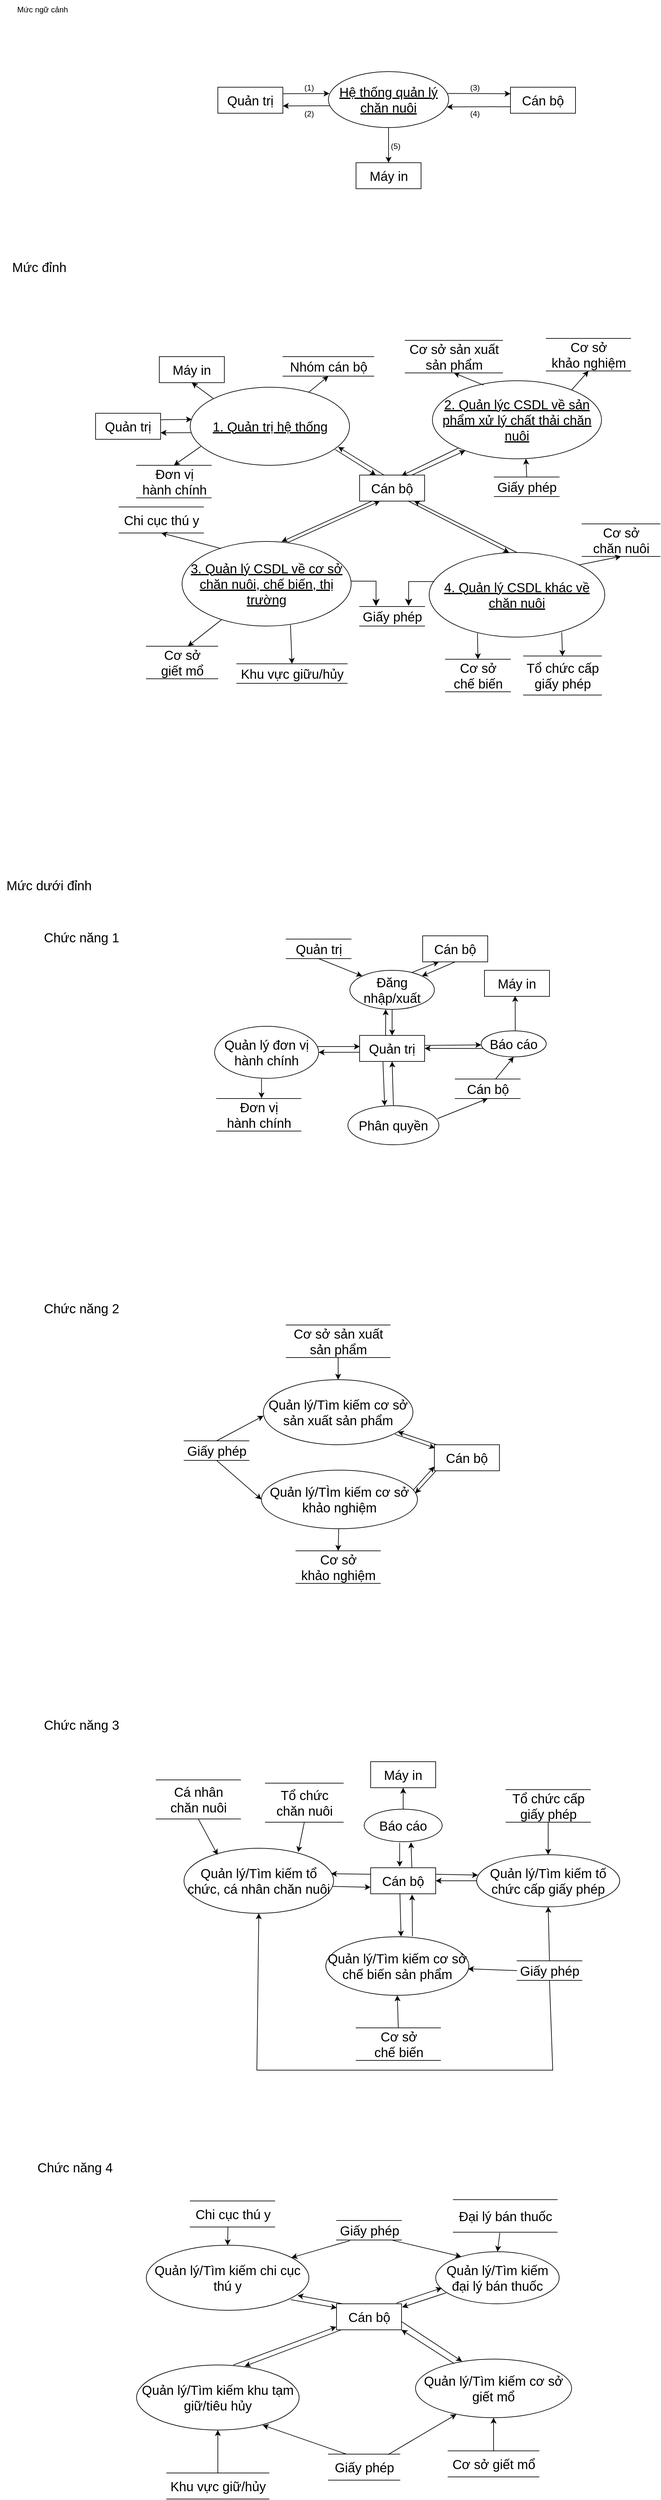 <mxfile version="21.0.4" type="github">
  <diagram name="Page-1" id="0gvU9ToeIHV35Qbm5U2q">
    <mxGraphModel dx="2123" dy="717" grid="0" gridSize="10" guides="1" tooltips="1" connect="1" arrows="1" fold="1" page="0" pageScale="1" pageWidth="850" pageHeight="1100" math="0" shadow="0">
      <root>
        <mxCell id="0" />
        <mxCell id="1" parent="0" />
        <mxCell id="LT6I_wnhI_jYB2gAYEy_-1" value="Mức ngữ cảnh" style="text;html=1;align=center;verticalAlign=middle;resizable=0;points=[];autosize=1;strokeColor=none;fillColor=none;" parent="1" vertex="1">
          <mxGeometry x="-170" y="70" width="100" height="30" as="geometry" />
        </mxCell>
        <mxCell id="LT6I_wnhI_jYB2gAYEy_-4" value="Máy in" style="whiteSpace=wrap;html=1;align=center;fontSize=20;" parent="1" vertex="1">
          <mxGeometry x="362.5" y="320" width="100" height="40" as="geometry" />
        </mxCell>
        <mxCell id="LT6I_wnhI_jYB2gAYEy_-5" value="Quản trị" style="whiteSpace=wrap;html=1;align=center;fontSize=20;" parent="1" vertex="1">
          <mxGeometry x="150" y="204" width="100" height="40" as="geometry" />
        </mxCell>
        <mxCell id="LT6I_wnhI_jYB2gAYEy_-6" value="Cán bộ" style="whiteSpace=wrap;html=1;align=center;fontSize=20;" parent="1" vertex="1">
          <mxGeometry x="600" y="204" width="100" height="40" as="geometry" />
        </mxCell>
        <mxCell id="LT6I_wnhI_jYB2gAYEy_-8" value="" style="endArrow=classic;html=1;rounded=0;fontSize=20;entryX=0.5;entryY=0;entryDx=0;entryDy=0;exitX=0.5;exitY=1;exitDx=0;exitDy=0;" parent="1" source="LT6I_wnhI_jYB2gAYEy_-24" target="LT6I_wnhI_jYB2gAYEy_-4" edge="1">
          <mxGeometry width="50" height="50" relative="1" as="geometry">
            <mxPoint x="430" y="270" as="sourcePoint" />
            <mxPoint x="320" y="260" as="targetPoint" />
          </mxGeometry>
        </mxCell>
        <mxCell id="LT6I_wnhI_jYB2gAYEy_-10" value="" style="endArrow=classic;html=1;rounded=0;fontSize=20;exitX=0;exitY=0.75;exitDx=0;exitDy=0;entryX=0.985;entryY=0.631;entryDx=0;entryDy=0;entryPerimeter=0;" parent="1" source="LT6I_wnhI_jYB2gAYEy_-6" target="LT6I_wnhI_jYB2gAYEy_-24" edge="1">
          <mxGeometry width="50" height="50" relative="1" as="geometry">
            <mxPoint x="420" y="340" as="sourcePoint" />
            <mxPoint x="520" y="230" as="targetPoint" />
          </mxGeometry>
        </mxCell>
        <mxCell id="LT6I_wnhI_jYB2gAYEy_-11" value="" style="endArrow=classic;html=1;rounded=0;fontSize=20;entryX=0;entryY=0.25;entryDx=0;entryDy=0;exitX=0.99;exitY=0.391;exitDx=0;exitDy=0;exitPerimeter=0;" parent="1" source="LT6I_wnhI_jYB2gAYEy_-24" target="LT6I_wnhI_jYB2gAYEy_-6" edge="1">
          <mxGeometry width="50" height="50" relative="1" as="geometry">
            <mxPoint x="505.0" y="212.5" as="sourcePoint" />
            <mxPoint x="550" y="220" as="targetPoint" />
          </mxGeometry>
        </mxCell>
        <mxCell id="LT6I_wnhI_jYB2gAYEy_-12" value="" style="endArrow=classic;html=1;rounded=0;fontSize=20;entryX=1;entryY=0.719;entryDx=0;entryDy=0;exitX=0.013;exitY=0.61;exitDx=0;exitDy=0;exitPerimeter=0;entryPerimeter=0;" parent="1" source="LT6I_wnhI_jYB2gAYEy_-24" target="LT6I_wnhI_jYB2gAYEy_-5" edge="1">
          <mxGeometry width="50" height="50" relative="1" as="geometry">
            <mxPoint x="345.0" y="235" as="sourcePoint" />
            <mxPoint x="258" y="230" as="targetPoint" />
            <Array as="points" />
          </mxGeometry>
        </mxCell>
        <mxCell id="LT6I_wnhI_jYB2gAYEy_-13" value="" style="endArrow=classic;html=1;rounded=0;fontSize=20;entryX=0.009;entryY=0.392;entryDx=0;entryDy=0;exitX=1;exitY=0.25;exitDx=0;exitDy=0;entryPerimeter=0;" parent="1" source="LT6I_wnhI_jYB2gAYEy_-5" target="LT6I_wnhI_jYB2gAYEy_-24" edge="1">
          <mxGeometry width="50" height="50" relative="1" as="geometry">
            <mxPoint x="260" y="215" as="sourcePoint" />
            <mxPoint x="345.0" y="212.5" as="targetPoint" />
          </mxGeometry>
        </mxCell>
        <mxCell id="LT6I_wnhI_jYB2gAYEy_-15" value="Mức đỉnh" style="text;html=1;align=center;verticalAlign=middle;resizable=0;points=[];autosize=1;strokeColor=none;fillColor=none;fontSize=20;" parent="1" vertex="1">
          <mxGeometry x="-180" y="460" width="110" height="40" as="geometry" />
        </mxCell>
        <mxCell id="LT6I_wnhI_jYB2gAYEy_-24" value="Hệ thống quản lý chăn nuôi" style="ellipse;whiteSpace=wrap;html=1;align=center;fontStyle=4;fontSize=20;" parent="1" vertex="1">
          <mxGeometry x="320" y="180" width="185" height="86" as="geometry" />
        </mxCell>
        <mxCell id="LT6I_wnhI_jYB2gAYEy_-26" value="4. Quản lý CSDL khác về chăn nuôi" style="ellipse;whiteSpace=wrap;html=1;align=center;fontStyle=4;fontSize=20;" parent="1" vertex="1">
          <mxGeometry x="475" y="919" width="270" height="130" as="geometry" />
        </mxCell>
        <mxCell id="LT6I_wnhI_jYB2gAYEy_-27" value="2. Quản lýc CSDL về sản phẩm xử lý chất thải chăn nuôi" style="ellipse;whiteSpace=wrap;html=1;align=center;fontStyle=4;fontSize=20;" parent="1" vertex="1">
          <mxGeometry x="480" y="655" width="260" height="120" as="geometry" />
        </mxCell>
        <mxCell id="LT6I_wnhI_jYB2gAYEy_-28" value="1. Quản trị hệ thống" style="ellipse;whiteSpace=wrap;html=1;align=center;fontStyle=4;fontSize=20;" parent="1" vertex="1">
          <mxGeometry x="107.5" y="665" width="245" height="120" as="geometry" />
        </mxCell>
        <mxCell id="LT6I_wnhI_jYB2gAYEy_-29" value="3. Quản lý CSDL về cơ sở chăn nuôi, chế biến, thị trường" style="ellipse;whiteSpace=wrap;html=1;align=center;fontStyle=4;fontSize=20;" parent="1" vertex="1">
          <mxGeometry x="95" y="902" width="260" height="130" as="geometry" />
        </mxCell>
        <mxCell id="LT6I_wnhI_jYB2gAYEy_-30" value="Quản trị" style="whiteSpace=wrap;html=1;align=center;fontSize=20;" parent="1" vertex="1">
          <mxGeometry x="-38" y="705" width="100" height="40" as="geometry" />
        </mxCell>
        <mxCell id="LT6I_wnhI_jYB2gAYEy_-40" value="Cán bộ" style="whiteSpace=wrap;html=1;align=center;fontSize=20;" parent="1" vertex="1">
          <mxGeometry x="368" y="800" width="100" height="40" as="geometry" />
        </mxCell>
        <mxCell id="LT6I_wnhI_jYB2gAYEy_-41" value="Máy in" style="whiteSpace=wrap;html=1;align=center;fontSize=20;" parent="1" vertex="1">
          <mxGeometry x="60" y="618" width="100" height="40" as="geometry" />
        </mxCell>
        <mxCell id="LT6I_wnhI_jYB2gAYEy_-42" value="Đơn vị&lt;br&gt;hành chính" style="html=1;dashed=0;whitespace=wrap;shape=partialRectangle;right=0;left=0;fontSize=20;" parent="1" vertex="1">
          <mxGeometry x="25" y="785" width="115" height="50" as="geometry" />
        </mxCell>
        <mxCell id="LT6I_wnhI_jYB2gAYEy_-43" value="Nhóm cán bộ" style="html=1;dashed=0;whitespace=wrap;shape=partialRectangle;right=0;left=0;fontSize=20;" parent="1" vertex="1">
          <mxGeometry x="250" y="618" width="140" height="30" as="geometry" />
        </mxCell>
        <mxCell id="LT6I_wnhI_jYB2gAYEy_-44" value="Cơ sở sản xuất &lt;br&gt;sản phẩm" style="html=1;dashed=0;whitespace=wrap;shape=partialRectangle;right=0;left=0;fontSize=20;" parent="1" vertex="1">
          <mxGeometry x="438" y="593" width="150" height="50" as="geometry" />
        </mxCell>
        <mxCell id="LT6I_wnhI_jYB2gAYEy_-45" value="Cơ sở&lt;br&gt;khảo nghiệm" style="html=1;dashed=0;whitespace=wrap;shape=partialRectangle;right=0;left=0;fontSize=20;" parent="1" vertex="1">
          <mxGeometry x="655" y="590" width="130" height="50" as="geometry" />
        </mxCell>
        <mxCell id="LT6I_wnhI_jYB2gAYEy_-46" value="Giấy phép" style="html=1;dashed=0;whitespace=wrap;shape=partialRectangle;right=0;left=0;fontSize=20;" parent="1" vertex="1">
          <mxGeometry x="368" y="1002" width="100" height="30" as="geometry" />
        </mxCell>
        <mxCell id="LT6I_wnhI_jYB2gAYEy_-47" value="Cơ sở&lt;br&gt;chế biến" style="html=1;dashed=0;whitespace=wrap;shape=partialRectangle;right=0;left=0;fontSize=20;" parent="1" vertex="1">
          <mxGeometry x="500" y="1083" width="100" height="50" as="geometry" />
        </mxCell>
        <mxCell id="LT6I_wnhI_jYB2gAYEy_-48" value="Tổ chức cấp&lt;br&gt;giấy phép" style="html=1;dashed=0;whitespace=wrap;shape=partialRectangle;right=0;left=0;fontSize=20;" parent="1" vertex="1">
          <mxGeometry x="620" y="1078" width="120" height="60" as="geometry" />
        </mxCell>
        <mxCell id="LT6I_wnhI_jYB2gAYEy_-49" value="Cơ sở &lt;br&gt;chăn nuôi" style="html=1;dashed=0;whitespace=wrap;shape=partialRectangle;right=0;left=0;fontSize=20;" parent="1" vertex="1">
          <mxGeometry x="710" y="875" width="120" height="50" as="geometry" />
        </mxCell>
        <mxCell id="LT6I_wnhI_jYB2gAYEy_-50" value="Cơ sở&lt;br&gt;giết mổ" style="html=1;dashed=0;whitespace=wrap;shape=partialRectangle;right=0;left=0;fontSize=20;" parent="1" vertex="1">
          <mxGeometry x="40" y="1063" width="110" height="50" as="geometry" />
        </mxCell>
        <mxCell id="LT6I_wnhI_jYB2gAYEy_-51" value="Chi cục thú y" style="html=1;dashed=0;whitespace=wrap;shape=partialRectangle;right=0;left=0;fontSize=20;" parent="1" vertex="1">
          <mxGeometry x="-2" y="849" width="130" height="40" as="geometry" />
        </mxCell>
        <mxCell id="LT6I_wnhI_jYB2gAYEy_-52" value="Khu vực giữu/hủy" style="html=1;dashed=0;whitespace=wrap;shape=partialRectangle;right=0;left=0;fontSize=20;" parent="1" vertex="1">
          <mxGeometry x="179" y="1090" width="170" height="30" as="geometry" />
        </mxCell>
        <mxCell id="LT6I_wnhI_jYB2gAYEy_-53" value="" style="endArrow=classic;html=1;rounded=0;fontSize=20;exitX=1;exitY=0.25;exitDx=0;exitDy=0;entryX=0.011;entryY=0.412;entryDx=0;entryDy=0;entryPerimeter=0;" parent="1" source="LT6I_wnhI_jYB2gAYEy_-30" target="LT6I_wnhI_jYB2gAYEy_-28" edge="1">
          <mxGeometry width="50" height="50" relative="1" as="geometry">
            <mxPoint x="260" y="770" as="sourcePoint" />
            <mxPoint x="310" y="720" as="targetPoint" />
          </mxGeometry>
        </mxCell>
        <mxCell id="LT6I_wnhI_jYB2gAYEy_-54" value="" style="endArrow=classic;html=1;rounded=0;fontSize=20;exitX=0.007;exitY=0.582;exitDx=0;exitDy=0;exitPerimeter=0;entryX=1;entryY=0.75;entryDx=0;entryDy=0;" parent="1" source="LT6I_wnhI_jYB2gAYEy_-28" target="LT6I_wnhI_jYB2gAYEy_-30" edge="1">
          <mxGeometry width="50" height="50" relative="1" as="geometry">
            <mxPoint x="260" y="770" as="sourcePoint" />
            <mxPoint x="310" y="720" as="targetPoint" />
          </mxGeometry>
        </mxCell>
        <mxCell id="LT6I_wnhI_jYB2gAYEy_-55" value="" style="endArrow=classic;html=1;rounded=0;fontSize=20;entryX=0.5;entryY=1;entryDx=0;entryDy=0;exitX=0;exitY=0;exitDx=0;exitDy=0;" parent="1" source="LT6I_wnhI_jYB2gAYEy_-28" target="LT6I_wnhI_jYB2gAYEy_-41" edge="1">
          <mxGeometry width="50" height="50" relative="1" as="geometry">
            <mxPoint x="260" y="770" as="sourcePoint" />
            <mxPoint x="310" y="720" as="targetPoint" />
          </mxGeometry>
        </mxCell>
        <mxCell id="LT6I_wnhI_jYB2gAYEy_-56" value="" style="endArrow=classic;html=1;rounded=0;fontSize=20;exitX=0.744;exitY=0.065;exitDx=0;exitDy=0;exitPerimeter=0;entryX=0.5;entryY=1;entryDx=0;entryDy=0;" parent="1" source="LT6I_wnhI_jYB2gAYEy_-28" target="LT6I_wnhI_jYB2gAYEy_-43" edge="1">
          <mxGeometry width="50" height="50" relative="1" as="geometry">
            <mxPoint x="266.125" y="672.08" as="sourcePoint" />
            <mxPoint x="291" y="630" as="targetPoint" />
          </mxGeometry>
        </mxCell>
        <mxCell id="LT6I_wnhI_jYB2gAYEy_-58" value="" style="endArrow=classic;html=1;rounded=0;fontSize=20;exitX=0.067;exitY=0.758;exitDx=0;exitDy=0;exitPerimeter=0;entryX=0.5;entryY=0;entryDx=0;entryDy=0;" parent="1" source="LT6I_wnhI_jYB2gAYEy_-28" target="LT6I_wnhI_jYB2gAYEy_-42" edge="1">
          <mxGeometry width="50" height="50" relative="1" as="geometry">
            <mxPoint x="260" y="770" as="sourcePoint" />
            <mxPoint x="310" y="720" as="targetPoint" />
          </mxGeometry>
        </mxCell>
        <mxCell id="LT6I_wnhI_jYB2gAYEy_-59" value="" style="endArrow=classic;html=1;rounded=0;fontSize=20;entryX=0.25;entryY=0;entryDx=0;entryDy=0;exitX=0.91;exitY=0.798;exitDx=0;exitDy=0;exitPerimeter=0;" parent="1" source="LT6I_wnhI_jYB2gAYEy_-28" target="LT6I_wnhI_jYB2gAYEy_-40" edge="1">
          <mxGeometry width="50" height="50" relative="1" as="geometry">
            <mxPoint x="260" y="800" as="sourcePoint" />
            <mxPoint x="310" y="740" as="targetPoint" />
          </mxGeometry>
        </mxCell>
        <mxCell id="LT6I_wnhI_jYB2gAYEy_-60" value="" style="endArrow=classic;html=1;rounded=0;fontSize=20;entryX=0.929;entryY=0.765;entryDx=0;entryDy=0;entryPerimeter=0;exitX=0.375;exitY=0;exitDx=0;exitDy=0;exitPerimeter=0;" parent="1" target="LT6I_wnhI_jYB2gAYEy_-28" edge="1" source="LT6I_wnhI_jYB2gAYEy_-40">
          <mxGeometry width="50" height="50" relative="1" as="geometry">
            <mxPoint x="400" y="801" as="sourcePoint" />
            <mxPoint x="341.53" y="764.6" as="targetPoint" />
          </mxGeometry>
        </mxCell>
        <mxCell id="LT6I_wnhI_jYB2gAYEy_-61" value="" style="endArrow=classic;html=1;rounded=0;fontSize=20;entryX=0.589;entryY=0.002;entryDx=0;entryDy=0;entryPerimeter=0;exitX=0.186;exitY=1.003;exitDx=0;exitDy=0;exitPerimeter=0;" parent="1" source="LT6I_wnhI_jYB2gAYEy_-40" target="LT6I_wnhI_jYB2gAYEy_-29" edge="1">
          <mxGeometry width="50" height="50" relative="1" as="geometry">
            <mxPoint x="386.3" y="840.8" as="sourcePoint" />
            <mxPoint x="241.16" y="985" as="targetPoint" />
          </mxGeometry>
        </mxCell>
        <mxCell id="LT6I_wnhI_jYB2gAYEy_-62" value="" style="endArrow=classic;html=1;rounded=0;fontSize=20;entryX=0.646;entryY=0.022;entryDx=0;entryDy=0;entryPerimeter=0;" parent="1" source="LT6I_wnhI_jYB2gAYEy_-27" target="LT6I_wnhI_jYB2gAYEy_-40" edge="1">
          <mxGeometry width="50" height="50" relative="1" as="geometry">
            <mxPoint x="260" y="800" as="sourcePoint" />
            <mxPoint x="427" y="804" as="targetPoint" />
          </mxGeometry>
        </mxCell>
        <mxCell id="LT6I_wnhI_jYB2gAYEy_-63" value="" style="endArrow=classic;html=1;rounded=0;fontSize=20;entryX=0.194;entryY=0.895;entryDx=0;entryDy=0;entryPerimeter=0;exitX=0.805;exitY=0;exitDx=0;exitDy=0;exitPerimeter=0;" parent="1" source="LT6I_wnhI_jYB2gAYEy_-40" target="LT6I_wnhI_jYB2gAYEy_-27" edge="1">
          <mxGeometry width="50" height="50" relative="1" as="geometry">
            <mxPoint x="260" y="800" as="sourcePoint" />
            <mxPoint x="310" y="750" as="targetPoint" />
          </mxGeometry>
        </mxCell>
        <mxCell id="LT6I_wnhI_jYB2gAYEy_-64" value="" style="endArrow=classic;html=1;rounded=0;fontSize=20;exitX=0.626;exitY=0.012;exitDx=0;exitDy=0;exitPerimeter=0;entryX=0.311;entryY=1.002;entryDx=0;entryDy=0;entryPerimeter=0;" parent="1" source="LT6I_wnhI_jYB2gAYEy_-29" target="LT6I_wnhI_jYB2gAYEy_-40" edge="1">
          <mxGeometry width="50" height="50" relative="1" as="geometry">
            <mxPoint x="260" y="830" as="sourcePoint" />
            <mxPoint x="340" y="890" as="targetPoint" />
          </mxGeometry>
        </mxCell>
        <mxCell id="LT6I_wnhI_jYB2gAYEy_-65" value="" style="endArrow=classic;html=1;rounded=0;fontSize=20;entryX=0.839;entryY=0.997;entryDx=0;entryDy=0;exitX=0.5;exitY=0;exitDx=0;exitDy=0;entryPerimeter=0;" parent="1" source="LT6I_wnhI_jYB2gAYEy_-26" target="LT6I_wnhI_jYB2gAYEy_-40" edge="1">
          <mxGeometry width="50" height="50" relative="1" as="geometry">
            <mxPoint x="610" y="980" as="sourcePoint" />
            <mxPoint x="310" y="840" as="targetPoint" />
          </mxGeometry>
        </mxCell>
        <mxCell id="LT6I_wnhI_jYB2gAYEy_-66" value="" style="endArrow=classic;html=1;rounded=0;fontSize=20;entryX=0.455;entryY=0;entryDx=0;entryDy=0;entryPerimeter=0;exitX=0.75;exitY=1;exitDx=0;exitDy=0;" parent="1" source="LT6I_wnhI_jYB2gAYEy_-40" target="LT6I_wnhI_jYB2gAYEy_-26" edge="1">
          <mxGeometry width="50" height="50" relative="1" as="geometry">
            <mxPoint x="260" y="890" as="sourcePoint" />
            <mxPoint x="310" y="840" as="targetPoint" />
          </mxGeometry>
        </mxCell>
        <mxCell id="LT6I_wnhI_jYB2gAYEy_-67" value="" style="endArrow=classic;html=1;rounded=0;fontSize=20;entryX=0.5;entryY=1;entryDx=0;entryDy=0;exitX=0.303;exitY=0.057;exitDx=0;exitDy=0;exitPerimeter=0;" parent="1" source="LT6I_wnhI_jYB2gAYEy_-27" target="LT6I_wnhI_jYB2gAYEy_-44" edge="1">
          <mxGeometry width="50" height="50" relative="1" as="geometry">
            <mxPoint x="260" y="790" as="sourcePoint" />
            <mxPoint x="310" y="740" as="targetPoint" />
          </mxGeometry>
        </mxCell>
        <mxCell id="LT6I_wnhI_jYB2gAYEy_-68" value="" style="endArrow=classic;html=1;rounded=0;fontSize=20;entryX=0.5;entryY=1;entryDx=0;entryDy=0;exitX=0.822;exitY=0.122;exitDx=0;exitDy=0;exitPerimeter=0;" parent="1" source="LT6I_wnhI_jYB2gAYEy_-27" target="LT6I_wnhI_jYB2gAYEy_-45" edge="1">
          <mxGeometry width="50" height="50" relative="1" as="geometry">
            <mxPoint x="260" y="790" as="sourcePoint" />
            <mxPoint x="710" y="630" as="targetPoint" />
          </mxGeometry>
        </mxCell>
        <mxCell id="LT6I_wnhI_jYB2gAYEy_-69" value="" style="endArrow=classic;html=1;rounded=0;fontSize=20;exitX=0.231;exitY=0.084;exitDx=0;exitDy=0;exitPerimeter=0;entryX=0.5;entryY=1;entryDx=0;entryDy=0;" parent="1" source="LT6I_wnhI_jYB2gAYEy_-29" target="LT6I_wnhI_jYB2gAYEy_-51" edge="1">
          <mxGeometry width="50" height="50" relative="1" as="geometry">
            <mxPoint x="220" y="1000" as="sourcePoint" />
            <mxPoint x="270" y="950" as="targetPoint" />
          </mxGeometry>
        </mxCell>
        <mxCell id="LT6I_wnhI_jYB2gAYEy_-70" value="" style="endArrow=classic;html=1;rounded=0;fontSize=20;entryX=0.5;entryY=0;entryDx=0;entryDy=0;exitX=0.641;exitY=0.986;exitDx=0;exitDy=0;exitPerimeter=0;" parent="1" source="LT6I_wnhI_jYB2gAYEy_-29" target="LT6I_wnhI_jYB2gAYEy_-52" edge="1">
          <mxGeometry width="50" height="50" relative="1" as="geometry">
            <mxPoint x="281" y="1036" as="sourcePoint" />
            <mxPoint x="270" y="1020" as="targetPoint" />
          </mxGeometry>
        </mxCell>
        <mxCell id="LT6I_wnhI_jYB2gAYEy_-71" value="" style="endArrow=classic;html=1;rounded=0;fontSize=20;entryX=0.582;entryY=0;entryDx=0;entryDy=0;entryPerimeter=0;" parent="1" source="LT6I_wnhI_jYB2gAYEy_-29" target="LT6I_wnhI_jYB2gAYEy_-50" edge="1">
          <mxGeometry width="50" height="50" relative="1" as="geometry">
            <mxPoint x="220" y="1070" as="sourcePoint" />
            <mxPoint x="104" y="1062" as="targetPoint" />
          </mxGeometry>
        </mxCell>
        <mxCell id="LT6I_wnhI_jYB2gAYEy_-72" value="" style="endArrow=classic;html=1;rounded=0;fontSize=20;exitX=0.755;exitY=0.941;exitDx=0;exitDy=0;exitPerimeter=0;entryX=0.5;entryY=0;entryDx=0;entryDy=0;" parent="1" source="LT6I_wnhI_jYB2gAYEy_-26" target="LT6I_wnhI_jYB2gAYEy_-48" edge="1">
          <mxGeometry width="50" height="50" relative="1" as="geometry">
            <mxPoint x="660" y="1120" as="sourcePoint" />
            <mxPoint x="500" y="1020" as="targetPoint" />
          </mxGeometry>
        </mxCell>
        <mxCell id="LT6I_wnhI_jYB2gAYEy_-73" value="" style="endArrow=classic;html=1;rounded=0;fontSize=20;exitX=0.275;exitY=0.953;exitDx=0;exitDy=0;exitPerimeter=0;entryX=0.5;entryY=0;entryDx=0;entryDy=0;" parent="1" source="LT6I_wnhI_jYB2gAYEy_-26" target="LT6I_wnhI_jYB2gAYEy_-47" edge="1">
          <mxGeometry width="50" height="50" relative="1" as="geometry">
            <mxPoint x="450" y="1070" as="sourcePoint" />
            <mxPoint x="500" y="1020" as="targetPoint" />
          </mxGeometry>
        </mxCell>
        <mxCell id="LT6I_wnhI_jYB2gAYEy_-74" value="" style="endArrow=classic;html=1;rounded=0;fontSize=20;entryX=0.5;entryY=1;entryDx=0;entryDy=0;exitX=1;exitY=0;exitDx=0;exitDy=0;" parent="1" source="LT6I_wnhI_jYB2gAYEy_-26" target="LT6I_wnhI_jYB2gAYEy_-49" edge="1">
          <mxGeometry width="50" height="50" relative="1" as="geometry">
            <mxPoint x="450" y="1070" as="sourcePoint" />
            <mxPoint x="500" y="1020" as="targetPoint" />
          </mxGeometry>
        </mxCell>
        <mxCell id="LT6I_wnhI_jYB2gAYEy_-76" value="" style="edgeStyle=segmentEdgeStyle;endArrow=classic;html=1;curved=0;rounded=0;endSize=8;startSize=8;fontSize=20;exitX=1;exitY=0.469;exitDx=0;exitDy=0;entryX=0.253;entryY=-0.028;entryDx=0;entryDy=0;entryPerimeter=0;exitPerimeter=0;" parent="1" source="LT6I_wnhI_jYB2gAYEy_-29" target="LT6I_wnhI_jYB2gAYEy_-46" edge="1">
          <mxGeometry width="50" height="50" relative="1" as="geometry">
            <mxPoint x="320" y="960" as="sourcePoint" />
            <mxPoint x="393" y="996" as="targetPoint" />
          </mxGeometry>
        </mxCell>
        <mxCell id="LT6I_wnhI_jYB2gAYEy_-77" value="" style="edgeStyle=segmentEdgeStyle;endArrow=classic;html=1;curved=0;rounded=0;endSize=8;startSize=8;fontSize=20;entryX=0.754;entryY=-0.037;entryDx=0;entryDy=0;entryPerimeter=0;exitX=0.029;exitY=0.343;exitDx=0;exitDy=0;exitPerimeter=0;" parent="1" source="LT6I_wnhI_jYB2gAYEy_-26" target="LT6I_wnhI_jYB2gAYEy_-46" edge="1">
          <mxGeometry width="50" height="50" relative="1" as="geometry">
            <mxPoint x="320" y="960" as="sourcePoint" />
            <mxPoint x="443" y="998" as="targetPoint" />
          </mxGeometry>
        </mxCell>
        <mxCell id="LT6I_wnhI_jYB2gAYEy_-78" value="Mức dưới đỉnh" style="text;html=1;align=center;verticalAlign=middle;resizable=0;points=[];autosize=1;strokeColor=none;fillColor=none;fontSize=20;" parent="1" vertex="1">
          <mxGeometry x="-185" y="1410" width="150" height="40" as="geometry" />
        </mxCell>
        <mxCell id="LT6I_wnhI_jYB2gAYEy_-79" value="Quản trị" style="whiteSpace=wrap;html=1;align=center;fontSize=20;" parent="1" vertex="1">
          <mxGeometry x="368" y="1661" width="100" height="40" as="geometry" />
        </mxCell>
        <mxCell id="LT6I_wnhI_jYB2gAYEy_-80" value="Cán bộ" style="whiteSpace=wrap;html=1;align=center;fontSize=20;" parent="1" vertex="1">
          <mxGeometry x="465" y="1508" width="100" height="40" as="geometry" />
        </mxCell>
        <mxCell id="LT6I_wnhI_jYB2gAYEy_-82" value="Máy in" style="whiteSpace=wrap;html=1;align=center;fontSize=20;" parent="1" vertex="1">
          <mxGeometry x="560" y="1561" width="100" height="40" as="geometry" />
        </mxCell>
        <mxCell id="LT6I_wnhI_jYB2gAYEy_-83" value="Đăng nhập/xuất" style="ellipse;whiteSpace=wrap;html=1;align=center;fontSize=20;" parent="1" vertex="1">
          <mxGeometry x="353" y="1561" width="130" height="60" as="geometry" />
        </mxCell>
        <mxCell id="LT6I_wnhI_jYB2gAYEy_-84" value="Quản trị" style="html=1;dashed=0;whitespace=wrap;shape=partialRectangle;right=0;left=0;fontSize=20;" parent="1" vertex="1">
          <mxGeometry x="255" y="1513" width="100" height="30" as="geometry" />
        </mxCell>
        <mxCell id="LT6I_wnhI_jYB2gAYEy_-85" value="Cán bộ" style="html=1;dashed=0;whitespace=wrap;shape=partialRectangle;right=0;left=0;fontSize=20;" parent="1" vertex="1">
          <mxGeometry x="515" y="1728" width="100" height="30" as="geometry" />
        </mxCell>
        <mxCell id="LT6I_wnhI_jYB2gAYEy_-87" value="Quản lý đơn vị hành chính" style="ellipse;whiteSpace=wrap;html=1;align=center;fontSize=20;" parent="1" vertex="1">
          <mxGeometry x="145" y="1647" width="160" height="80" as="geometry" />
        </mxCell>
        <mxCell id="LT6I_wnhI_jYB2gAYEy_-88" value="Đơn vị&lt;br&gt;hành chính" style="html=1;dashed=0;whitespace=wrap;shape=partialRectangle;right=0;left=0;fontSize=20;" parent="1" vertex="1">
          <mxGeometry x="148" y="1758" width="130" height="50" as="geometry" />
        </mxCell>
        <mxCell id="LT6I_wnhI_jYB2gAYEy_-89" value="Phân quyền" style="ellipse;whiteSpace=wrap;html=1;align=center;fontSize=20;" parent="1" vertex="1">
          <mxGeometry x="350" y="1769" width="140" height="60" as="geometry" />
        </mxCell>
        <mxCell id="LT6I_wnhI_jYB2gAYEy_-90" value="Báo cáo" style="ellipse;whiteSpace=wrap;html=1;align=center;fontSize=20;" parent="1" vertex="1">
          <mxGeometry x="555" y="1654" width="100" height="40" as="geometry" />
        </mxCell>
        <mxCell id="LT6I_wnhI_jYB2gAYEy_-92" value="" style="endArrow=classic;html=1;rounded=0;fontSize=20;exitX=0.4;exitY=0;exitDx=0;exitDy=0;exitPerimeter=0;entryX=0.424;entryY=0.998;entryDx=0;entryDy=0;entryPerimeter=0;" parent="1" source="LT6I_wnhI_jYB2gAYEy_-79" target="LT6I_wnhI_jYB2gAYEy_-83" edge="1">
          <mxGeometry width="50" height="50" relative="1" as="geometry">
            <mxPoint x="490" y="1730" as="sourcePoint" />
            <mxPoint x="540" y="1680" as="targetPoint" />
            <Array as="points" />
          </mxGeometry>
        </mxCell>
        <mxCell id="LT6I_wnhI_jYB2gAYEy_-93" value="" style="endArrow=classic;html=1;rounded=0;fontSize=20;exitX=0.5;exitY=1;exitDx=0;exitDy=0;entryX=0.5;entryY=0;entryDx=0;entryDy=0;" parent="1" source="LT6I_wnhI_jYB2gAYEy_-83" target="LT6I_wnhI_jYB2gAYEy_-79" edge="1">
          <mxGeometry width="50" height="50" relative="1" as="geometry">
            <mxPoint x="420" y="1680" as="sourcePoint" />
            <mxPoint x="470" y="1630" as="targetPoint" />
          </mxGeometry>
        </mxCell>
        <mxCell id="LT6I_wnhI_jYB2gAYEy_-94" value="" style="endArrow=classic;html=1;rounded=0;fontSize=20;exitX=1.006;exitY=0.384;exitDx=0;exitDy=0;exitPerimeter=0;entryX=0.001;entryY=0.54;entryDx=0;entryDy=0;entryPerimeter=0;" parent="1" source="LT6I_wnhI_jYB2gAYEy_-79" target="LT6I_wnhI_jYB2gAYEy_-90" edge="1">
          <mxGeometry width="50" height="50" relative="1" as="geometry">
            <mxPoint x="420" y="1620" as="sourcePoint" />
            <mxPoint x="555" y="1675" as="targetPoint" />
          </mxGeometry>
        </mxCell>
        <mxCell id="LT6I_wnhI_jYB2gAYEy_-95" value="" style="endArrow=classic;html=1;rounded=0;fontSize=20;exitX=0.5;exitY=1;exitDx=0;exitDy=0;entryX=0;entryY=0;entryDx=0;entryDy=0;" parent="1" source="LT6I_wnhI_jYB2gAYEy_-84" target="LT6I_wnhI_jYB2gAYEy_-83" edge="1">
          <mxGeometry width="50" height="50" relative="1" as="geometry">
            <mxPoint x="420" y="1620" as="sourcePoint" />
            <mxPoint x="470" y="1570" as="targetPoint" />
          </mxGeometry>
        </mxCell>
        <mxCell id="LT6I_wnhI_jYB2gAYEy_-96" value="" style="endArrow=classic;html=1;rounded=0;fontSize=20;exitX=0.034;exitY=0.678;exitDx=0;exitDy=0;exitPerimeter=0;entryX=1;entryY=0.5;entryDx=0;entryDy=0;" parent="1" source="LT6I_wnhI_jYB2gAYEy_-90" target="LT6I_wnhI_jYB2gAYEy_-79" edge="1">
          <mxGeometry width="50" height="50" relative="1" as="geometry">
            <mxPoint x="420" y="1620" as="sourcePoint" />
            <mxPoint x="469" y="1684" as="targetPoint" />
          </mxGeometry>
        </mxCell>
        <mxCell id="LT6I_wnhI_jYB2gAYEy_-97" value="" style="endArrow=classic;html=1;rounded=0;fontSize=20;entryX=0.472;entryY=0.983;entryDx=0;entryDy=0;entryPerimeter=0;exitX=0.524;exitY=-0.014;exitDx=0;exitDy=0;exitPerimeter=0;" parent="1" source="LT6I_wnhI_jYB2gAYEy_-90" target="LT6I_wnhI_jYB2gAYEy_-82" edge="1">
          <mxGeometry width="50" height="50" relative="1" as="geometry">
            <mxPoint x="611" y="1647" as="sourcePoint" />
            <mxPoint x="607" y="1602" as="targetPoint" />
          </mxGeometry>
        </mxCell>
        <mxCell id="LT6I_wnhI_jYB2gAYEy_-98" value="" style="endArrow=classic;html=1;rounded=0;fontSize=20;exitX=-0.001;exitY=0.648;exitDx=0;exitDy=0;entryX=1;entryY=0.5;entryDx=0;entryDy=0;exitPerimeter=0;" parent="1" source="LT6I_wnhI_jYB2gAYEy_-79" target="LT6I_wnhI_jYB2gAYEy_-87" edge="1">
          <mxGeometry width="50" height="50" relative="1" as="geometry">
            <mxPoint x="420" y="1730" as="sourcePoint" />
            <mxPoint x="470" y="1680" as="targetPoint" />
          </mxGeometry>
        </mxCell>
        <mxCell id="LT6I_wnhI_jYB2gAYEy_-99" value="" style="endArrow=classic;html=1;rounded=0;fontSize=20;entryX=0.004;entryY=0.428;entryDx=0;entryDy=0;entryPerimeter=0;exitX=0.99;exitY=0.389;exitDx=0;exitDy=0;exitPerimeter=0;" parent="1" source="LT6I_wnhI_jYB2gAYEy_-87" target="LT6I_wnhI_jYB2gAYEy_-79" edge="1">
          <mxGeometry width="50" height="50" relative="1" as="geometry">
            <mxPoint x="270" y="1750" as="sourcePoint" />
            <mxPoint x="320" y="1700" as="targetPoint" />
          </mxGeometry>
        </mxCell>
        <mxCell id="LT6I_wnhI_jYB2gAYEy_-100" value="" style="endArrow=classic;html=1;rounded=0;fontSize=20;exitX=0.451;exitY=1.009;exitDx=0;exitDy=0;entryX=0.532;entryY=-0.008;entryDx=0;entryDy=0;entryPerimeter=0;exitPerimeter=0;" parent="1" source="LT6I_wnhI_jYB2gAYEy_-87" target="LT6I_wnhI_jYB2gAYEy_-88" edge="1">
          <mxGeometry width="50" height="50" relative="1" as="geometry">
            <mxPoint x="420" y="1730" as="sourcePoint" />
            <mxPoint x="470" y="1680" as="targetPoint" />
          </mxGeometry>
        </mxCell>
        <mxCell id="LT6I_wnhI_jYB2gAYEy_-101" value="" style="endArrow=classic;html=1;rounded=0;fontSize=20;entryX=1;entryY=0;entryDx=0;entryDy=0;exitX=0.5;exitY=1;exitDx=0;exitDy=0;" parent="1" source="LT6I_wnhI_jYB2gAYEy_-80" target="LT6I_wnhI_jYB2gAYEy_-83" edge="1">
          <mxGeometry width="50" height="50" relative="1" as="geometry">
            <mxPoint x="390" y="1720" as="sourcePoint" />
            <mxPoint x="440" y="1670" as="targetPoint" />
          </mxGeometry>
        </mxCell>
        <mxCell id="LT6I_wnhI_jYB2gAYEy_-102" value="" style="endArrow=classic;html=1;rounded=0;fontSize=20;entryX=0.25;entryY=1;entryDx=0;entryDy=0;exitX=0.735;exitY=0.054;exitDx=0;exitDy=0;exitPerimeter=0;" parent="1" source="LT6I_wnhI_jYB2gAYEy_-83" target="LT6I_wnhI_jYB2gAYEy_-80" edge="1">
          <mxGeometry width="50" height="50" relative="1" as="geometry">
            <mxPoint x="390" y="1720" as="sourcePoint" />
            <mxPoint x="440" y="1670" as="targetPoint" />
          </mxGeometry>
        </mxCell>
        <mxCell id="LT6I_wnhI_jYB2gAYEy_-103" value="" style="endArrow=classic;html=1;rounded=0;fontSize=20;exitX=0.623;exitY=-0.007;exitDx=0;exitDy=0;exitPerimeter=0;" parent="1" source="LT6I_wnhI_jYB2gAYEy_-85" edge="1">
          <mxGeometry width="50" height="50" relative="1" as="geometry">
            <mxPoint x="390" y="1800" as="sourcePoint" />
            <mxPoint x="605" y="1694" as="targetPoint" />
          </mxGeometry>
        </mxCell>
        <mxCell id="LT6I_wnhI_jYB2gAYEy_-104" value="" style="endArrow=classic;html=1;rounded=0;fontSize=20;entryX=0.5;entryY=1;entryDx=0;entryDy=0;exitX=0.984;exitY=0.331;exitDx=0;exitDy=0;exitPerimeter=0;" parent="1" source="LT6I_wnhI_jYB2gAYEy_-89" target="LT6I_wnhI_jYB2gAYEy_-85" edge="1">
          <mxGeometry width="50" height="50" relative="1" as="geometry">
            <mxPoint x="390" y="1800" as="sourcePoint" />
            <mxPoint x="440" y="1750" as="targetPoint" />
          </mxGeometry>
        </mxCell>
        <mxCell id="LT6I_wnhI_jYB2gAYEy_-105" value="" style="endArrow=classic;html=1;rounded=0;fontSize=20;exitX=0.5;exitY=0;exitDx=0;exitDy=0;entryX=0.5;entryY=1;entryDx=0;entryDy=0;" parent="1" source="LT6I_wnhI_jYB2gAYEy_-89" target="LT6I_wnhI_jYB2gAYEy_-79" edge="1">
          <mxGeometry width="50" height="50" relative="1" as="geometry">
            <mxPoint x="390" y="1800" as="sourcePoint" />
            <mxPoint x="440" y="1750" as="targetPoint" />
          </mxGeometry>
        </mxCell>
        <mxCell id="LT6I_wnhI_jYB2gAYEy_-106" value="" style="endArrow=classic;html=1;rounded=0;fontSize=20;entryX=0.404;entryY=0.002;entryDx=0;entryDy=0;entryPerimeter=0;exitX=0.359;exitY=1.017;exitDx=0;exitDy=0;exitPerimeter=0;" parent="1" source="LT6I_wnhI_jYB2gAYEy_-79" target="LT6I_wnhI_jYB2gAYEy_-89" edge="1">
          <mxGeometry width="50" height="50" relative="1" as="geometry">
            <mxPoint x="412" y="1740" as="sourcePoint" />
            <mxPoint x="440" y="1750" as="targetPoint" />
          </mxGeometry>
        </mxCell>
        <mxCell id="LT6I_wnhI_jYB2gAYEy_-107" value="Chức năng 1" style="text;html=1;align=center;verticalAlign=middle;resizable=0;points=[];autosize=1;strokeColor=none;fillColor=none;fontSize=20;" parent="1" vertex="1">
          <mxGeometry x="-130" y="1490" width="140" height="40" as="geometry" />
        </mxCell>
        <mxCell id="LT6I_wnhI_jYB2gAYEy_-108" value="Chức năng 2" style="text;html=1;align=center;verticalAlign=middle;resizable=0;points=[];autosize=1;strokeColor=none;fillColor=none;fontSize=20;" parent="1" vertex="1">
          <mxGeometry x="-130" y="2060" width="140" height="40" as="geometry" />
        </mxCell>
        <mxCell id="LT6I_wnhI_jYB2gAYEy_-109" value="Quản lý/Tìm kiếm cơ sở sản xuất sản phẩm" style="ellipse;whiteSpace=wrap;html=1;align=center;fontSize=20;" parent="1" vertex="1">
          <mxGeometry x="220" y="2190" width="230" height="100" as="geometry" />
        </mxCell>
        <mxCell id="LT6I_wnhI_jYB2gAYEy_-110" value="Quản lý/TÌm kiếm cơ sở khảo nghiệm" style="ellipse;whiteSpace=wrap;html=1;align=center;fontSize=20;" parent="1" vertex="1">
          <mxGeometry x="217" y="2329" width="240" height="90" as="geometry" />
        </mxCell>
        <mxCell id="LT6I_wnhI_jYB2gAYEy_-111" value="Cán bộ" style="whiteSpace=wrap;html=1;align=center;fontSize=20;" parent="1" vertex="1">
          <mxGeometry x="483" y="2290" width="100" height="40" as="geometry" />
        </mxCell>
        <mxCell id="LT6I_wnhI_jYB2gAYEy_-112" value="Cơ sở &lt;br&gt;khảo nghiệm" style="html=1;dashed=0;whitespace=wrap;shape=partialRectangle;right=0;left=0;fontSize=20;" parent="1" vertex="1">
          <mxGeometry x="270" y="2453" width="130" height="50" as="geometry" />
        </mxCell>
        <mxCell id="LT6I_wnhI_jYB2gAYEy_-113" value="Cơ sở sản xuất&lt;br&gt;sản phẩm" style="html=1;dashed=0;whitespace=wrap;shape=partialRectangle;right=0;left=0;fontSize=20;" parent="1" vertex="1">
          <mxGeometry x="255" y="2106" width="160" height="50" as="geometry" />
        </mxCell>
        <mxCell id="LT6I_wnhI_jYB2gAYEy_-114" value="Giấy phép" style="html=1;dashed=0;whitespace=wrap;shape=partialRectangle;right=0;left=0;fontSize=20;" parent="1" vertex="1">
          <mxGeometry x="98" y="2284" width="100" height="30" as="geometry" />
        </mxCell>
        <mxCell id="LT6I_wnhI_jYB2gAYEy_-115" value="" style="endArrow=classic;html=1;rounded=0;fontSize=20;exitX=0.028;exitY=0.993;exitDx=0;exitDy=0;entryX=0.986;entryY=0.397;entryDx=0;entryDy=0;exitPerimeter=0;entryPerimeter=0;" parent="1" source="LT6I_wnhI_jYB2gAYEy_-111" target="LT6I_wnhI_jYB2gAYEy_-110" edge="1">
          <mxGeometry width="50" height="50" relative="1" as="geometry">
            <mxPoint x="370" y="2320" as="sourcePoint" />
            <mxPoint x="420" y="2270" as="targetPoint" />
          </mxGeometry>
        </mxCell>
        <mxCell id="LT6I_wnhI_jYB2gAYEy_-116" value="" style="endArrow=classic;html=1;rounded=0;fontSize=20;exitX=0.032;exitY=-0.002;exitDx=0;exitDy=0;exitPerimeter=0;" parent="1" source="LT6I_wnhI_jYB2gAYEy_-111" target="LT6I_wnhI_jYB2gAYEy_-109" edge="1">
          <mxGeometry width="50" height="50" relative="1" as="geometry">
            <mxPoint x="490" y="2289" as="sourcePoint" />
            <mxPoint x="420" y="2270" as="targetPoint" />
          </mxGeometry>
        </mxCell>
        <mxCell id="LT6I_wnhI_jYB2gAYEy_-117" value="" style="endArrow=classic;html=1;rounded=0;fontSize=20;exitX=0.5;exitY=0;exitDx=0;exitDy=0;entryX=0.001;entryY=0.556;entryDx=0;entryDy=0;entryPerimeter=0;" parent="1" source="LT6I_wnhI_jYB2gAYEy_-114" target="LT6I_wnhI_jYB2gAYEy_-109" edge="1">
          <mxGeometry width="50" height="50" relative="1" as="geometry">
            <mxPoint x="370" y="2320" as="sourcePoint" />
            <mxPoint x="420" y="2270" as="targetPoint" />
          </mxGeometry>
        </mxCell>
        <mxCell id="LT6I_wnhI_jYB2gAYEy_-118" value="" style="endArrow=classic;html=1;rounded=0;fontSize=20;entryX=-0.001;entryY=0.839;entryDx=0;entryDy=0;exitX=0.974;exitY=0.336;exitDx=0;exitDy=0;exitPerimeter=0;entryPerimeter=0;" parent="1" source="LT6I_wnhI_jYB2gAYEy_-110" target="LT6I_wnhI_jYB2gAYEy_-111" edge="1">
          <mxGeometry width="50" height="50" relative="1" as="geometry">
            <mxPoint x="370" y="2320" as="sourcePoint" />
            <mxPoint x="420" y="2270" as="targetPoint" />
          </mxGeometry>
        </mxCell>
        <mxCell id="LT6I_wnhI_jYB2gAYEy_-119" value="" style="endArrow=classic;html=1;rounded=0;fontSize=20;exitX=0.879;exitY=0.838;exitDx=0;exitDy=0;entryX=0.01;entryY=0.125;entryDx=0;entryDy=0;entryPerimeter=0;exitPerimeter=0;" parent="1" source="LT6I_wnhI_jYB2gAYEy_-109" target="LT6I_wnhI_jYB2gAYEy_-111" edge="1">
          <mxGeometry width="50" height="50" relative="1" as="geometry">
            <mxPoint x="330" y="2430" as="sourcePoint" />
            <mxPoint x="482" y="2295" as="targetPoint" />
          </mxGeometry>
        </mxCell>
        <mxCell id="LT6I_wnhI_jYB2gAYEy_-120" value="" style="endArrow=classic;html=1;rounded=0;fontSize=20;exitX=0.5;exitY=1;exitDx=0;exitDy=0;entryX=0.5;entryY=0;entryDx=0;entryDy=0;" parent="1" source="LT6I_wnhI_jYB2gAYEy_-113" target="LT6I_wnhI_jYB2gAYEy_-109" edge="1">
          <mxGeometry width="50" height="50" relative="1" as="geometry">
            <mxPoint x="370" y="2320" as="sourcePoint" />
            <mxPoint x="420" y="2270" as="targetPoint" />
          </mxGeometry>
        </mxCell>
        <mxCell id="LT6I_wnhI_jYB2gAYEy_-121" value="" style="endArrow=classic;html=1;rounded=0;fontSize=20;entryX=0.5;entryY=0;entryDx=0;entryDy=0;" parent="1" source="LT6I_wnhI_jYB2gAYEy_-110" target="LT6I_wnhI_jYB2gAYEy_-112" edge="1">
          <mxGeometry width="50" height="50" relative="1" as="geometry">
            <mxPoint x="370" y="2450" as="sourcePoint" />
            <mxPoint x="420" y="2400" as="targetPoint" />
          </mxGeometry>
        </mxCell>
        <mxCell id="LT6I_wnhI_jYB2gAYEy_-123" value="" style="endArrow=classic;html=1;rounded=0;fontSize=20;exitX=0.5;exitY=1;exitDx=0;exitDy=0;entryX=0;entryY=0.5;entryDx=0;entryDy=0;" parent="1" source="LT6I_wnhI_jYB2gAYEy_-114" target="LT6I_wnhI_jYB2gAYEy_-110" edge="1">
          <mxGeometry width="50" height="50" relative="1" as="geometry">
            <mxPoint x="370" y="2450" as="sourcePoint" />
            <mxPoint x="420" y="2400" as="targetPoint" />
          </mxGeometry>
        </mxCell>
        <mxCell id="LT6I_wnhI_jYB2gAYEy_-124" value="Chức năng 3" style="text;html=1;align=center;verticalAlign=middle;resizable=0;points=[];autosize=1;strokeColor=none;fillColor=none;fontSize=20;" parent="1" vertex="1">
          <mxGeometry x="-130" y="2700" width="140" height="40" as="geometry" />
        </mxCell>
        <mxCell id="LT6I_wnhI_jYB2gAYEy_-125" value="Cán bộ" style="whiteSpace=wrap;html=1;align=center;fontSize=20;" parent="1" vertex="1">
          <mxGeometry x="385" y="2940" width="100" height="40" as="geometry" />
        </mxCell>
        <mxCell id="LT6I_wnhI_jYB2gAYEy_-126" value="Quản lý/Tìm kiếm cơ sở chế biến sản phẩm" style="ellipse;whiteSpace=wrap;html=1;align=center;fontSize=20;" parent="1" vertex="1">
          <mxGeometry x="316" y="3046" width="220" height="90" as="geometry" />
        </mxCell>
        <mxCell id="LT6I_wnhI_jYB2gAYEy_-127" value="Quản lý/Tìm kiếm tố chức cấp giấy phép" style="ellipse;whiteSpace=wrap;html=1;align=center;fontSize=20;" parent="1" vertex="1">
          <mxGeometry x="548" y="2920" width="220" height="80" as="geometry" />
        </mxCell>
        <mxCell id="LT6I_wnhI_jYB2gAYEy_-128" value="Báo cáo" style="ellipse;whiteSpace=wrap;html=1;align=center;fontSize=20;" parent="1" vertex="1">
          <mxGeometry x="375" y="2850" width="120" height="50" as="geometry" />
        </mxCell>
        <mxCell id="LT6I_wnhI_jYB2gAYEy_-129" value="Quản lý/Tìm kiếm tổ chức, cá nhân chăn nuôi" style="ellipse;whiteSpace=wrap;html=1;align=center;fontSize=20;" parent="1" vertex="1">
          <mxGeometry x="98" y="2910" width="230" height="100" as="geometry" />
        </mxCell>
        <mxCell id="LT6I_wnhI_jYB2gAYEy_-130" value="Máy in" style="whiteSpace=wrap;html=1;align=center;fontSize=20;" parent="1" vertex="1">
          <mxGeometry x="385" y="2777" width="100" height="40" as="geometry" />
        </mxCell>
        <mxCell id="LT6I_wnhI_jYB2gAYEy_-131" value="Giấy phép" style="html=1;dashed=0;whitespace=wrap;shape=partialRectangle;right=0;left=0;fontSize=20;" parent="1" vertex="1">
          <mxGeometry x="610" y="3083" width="100" height="30" as="geometry" />
        </mxCell>
        <mxCell id="LT6I_wnhI_jYB2gAYEy_-134" value="" style="endArrow=classic;html=1;rounded=0;fontSize=20;exitX=0.455;exitY=1.035;exitDx=0;exitDy=0;exitPerimeter=0;entryX=0.446;entryY=-0.04;entryDx=0;entryDy=0;entryPerimeter=0;" parent="1" source="LT6I_wnhI_jYB2gAYEy_-128" target="LT6I_wnhI_jYB2gAYEy_-125" edge="1">
          <mxGeometry width="50" height="50" relative="1" as="geometry">
            <mxPoint x="420" y="2880" as="sourcePoint" />
            <mxPoint x="420" y="2950" as="targetPoint" />
            <Array as="points" />
          </mxGeometry>
        </mxCell>
        <mxCell id="LT6I_wnhI_jYB2gAYEy_-135" value="" style="endArrow=classic;html=1;rounded=0;fontSize=20;entryX=0.6;entryY=1.016;entryDx=0;entryDy=0;entryPerimeter=0;exitX=0.634;exitY=0.007;exitDx=0;exitDy=0;exitPerimeter=0;" parent="1" source="LT6I_wnhI_jYB2gAYEy_-125" target="LT6I_wnhI_jYB2gAYEy_-128" edge="1">
          <mxGeometry width="50" height="50" relative="1" as="geometry">
            <mxPoint x="370" y="3000" as="sourcePoint" />
            <mxPoint x="420" y="2950" as="targetPoint" />
            <Array as="points" />
          </mxGeometry>
        </mxCell>
        <mxCell id="LT6I_wnhI_jYB2gAYEy_-136" value="" style="endArrow=classic;html=1;rounded=0;fontSize=20;entryX=0.5;entryY=1;entryDx=0;entryDy=0;" parent="1" source="LT6I_wnhI_jYB2gAYEy_-128" target="LT6I_wnhI_jYB2gAYEy_-130" edge="1">
          <mxGeometry width="50" height="50" relative="1" as="geometry">
            <mxPoint x="400" y="2850" as="sourcePoint" />
            <mxPoint x="450" y="2800" as="targetPoint" />
          </mxGeometry>
        </mxCell>
        <mxCell id="LT6I_wnhI_jYB2gAYEy_-137" value="" style="endArrow=classic;html=1;rounded=0;fontSize=20;entryX=1;entryY=0.5;entryDx=0;entryDy=0;" parent="1" source="LT6I_wnhI_jYB2gAYEy_-127" target="LT6I_wnhI_jYB2gAYEy_-125" edge="1">
          <mxGeometry width="50" height="50" relative="1" as="geometry">
            <mxPoint x="610" y="2970" as="sourcePoint" />
            <mxPoint x="660" y="3050" as="targetPoint" />
          </mxGeometry>
        </mxCell>
        <mxCell id="LT6I_wnhI_jYB2gAYEy_-138" value="" style="endArrow=classic;html=1;rounded=0;fontSize=20;exitX=1;exitY=0.25;exitDx=0;exitDy=0;entryX=0.009;entryY=0.391;entryDx=0;entryDy=0;entryPerimeter=0;" parent="1" source="LT6I_wnhI_jYB2gAYEy_-125" target="LT6I_wnhI_jYB2gAYEy_-127" edge="1">
          <mxGeometry width="50" height="50" relative="1" as="geometry">
            <mxPoint x="610" y="3100" as="sourcePoint" />
            <mxPoint x="660" y="3050" as="targetPoint" />
          </mxGeometry>
        </mxCell>
        <mxCell id="LT6I_wnhI_jYB2gAYEy_-139" value="Tổ chức cấp&lt;br&gt;giấy phép" style="html=1;dashed=0;whitespace=wrap;shape=partialRectangle;right=0;left=0;fontSize=20;" parent="1" vertex="1">
          <mxGeometry x="593" y="2820" width="130" height="50" as="geometry" />
        </mxCell>
        <mxCell id="LT6I_wnhI_jYB2gAYEy_-141" value="Cơ sở &lt;br&gt;chế biến" style="html=1;dashed=0;whitespace=wrap;shape=partialRectangle;right=0;left=0;fontSize=20;" parent="1" vertex="1">
          <mxGeometry x="362.5" y="3186" width="130" height="50" as="geometry" />
        </mxCell>
        <mxCell id="LT6I_wnhI_jYB2gAYEy_-142" value="" style="endArrow=classic;html=1;rounded=0;fontSize=20;exitX=0.5;exitY=0;exitDx=0;exitDy=0;entryX=0.5;entryY=1;entryDx=0;entryDy=0;" parent="1" source="LT6I_wnhI_jYB2gAYEy_-141" target="LT6I_wnhI_jYB2gAYEy_-126" edge="1">
          <mxGeometry width="50" height="50" relative="1" as="geometry">
            <mxPoint x="630" y="3330" as="sourcePoint" />
            <mxPoint x="680" y="3280" as="targetPoint" />
          </mxGeometry>
        </mxCell>
        <mxCell id="LT6I_wnhI_jYB2gAYEy_-143" value="" style="endArrow=classic;html=1;rounded=0;fontSize=20;entryX=0.5;entryY=0;entryDx=0;entryDy=0;exitX=0.5;exitY=1;exitDx=0;exitDy=0;" parent="1" source="LT6I_wnhI_jYB2gAYEy_-139" target="LT6I_wnhI_jYB2gAYEy_-127" edge="1">
          <mxGeometry width="50" height="50" relative="1" as="geometry">
            <mxPoint x="730" y="3120" as="sourcePoint" />
            <mxPoint x="780" y="3070" as="targetPoint" />
          </mxGeometry>
        </mxCell>
        <mxCell id="LT6I_wnhI_jYB2gAYEy_-145" value="" style="endArrow=classic;html=1;rounded=0;fontSize=20;exitX=0;exitY=0.5;exitDx=0;exitDy=0;entryX=0.994;entryY=0.548;entryDx=0;entryDy=0;entryPerimeter=0;" parent="1" source="LT6I_wnhI_jYB2gAYEy_-131" target="LT6I_wnhI_jYB2gAYEy_-126" edge="1">
          <mxGeometry width="50" height="50" relative="1" as="geometry">
            <mxPoint x="580" y="3180" as="sourcePoint" />
            <mxPoint x="537" y="3096" as="targetPoint" />
          </mxGeometry>
        </mxCell>
        <mxCell id="LT6I_wnhI_jYB2gAYEy_-146" value="" style="endArrow=classic;html=1;rounded=0;fontSize=20;entryX=0.5;entryY=1;entryDx=0;entryDy=0;exitX=0.5;exitY=0;exitDx=0;exitDy=0;" parent="1" source="LT6I_wnhI_jYB2gAYEy_-131" target="LT6I_wnhI_jYB2gAYEy_-127" edge="1">
          <mxGeometry width="50" height="50" relative="1" as="geometry">
            <mxPoint x="640" y="3000" as="sourcePoint" />
            <mxPoint x="630" y="3130" as="targetPoint" />
          </mxGeometry>
        </mxCell>
        <mxCell id="LT6I_wnhI_jYB2gAYEy_-147" value="" style="endArrow=classic;html=1;rounded=0;fontSize=20;exitX=0.5;exitY=1;exitDx=0;exitDy=0;entryX=0.5;entryY=1;entryDx=0;entryDy=0;" parent="1" source="LT6I_wnhI_jYB2gAYEy_-131" target="LT6I_wnhI_jYB2gAYEy_-129" edge="1">
          <mxGeometry width="50" height="50" relative="1" as="geometry">
            <mxPoint x="310" y="3150" as="sourcePoint" />
            <mxPoint x="250" y="2990" as="targetPoint" />
            <Array as="points">
              <mxPoint x="665" y="3251" />
              <mxPoint x="210" y="3251" />
            </Array>
          </mxGeometry>
        </mxCell>
        <mxCell id="LT6I_wnhI_jYB2gAYEy_-148" value="" style="endArrow=classic;html=1;rounded=0;fontSize=20;entryX=0.983;entryY=0.391;entryDx=0;entryDy=0;exitX=0;exitY=0.25;exitDx=0;exitDy=0;entryPerimeter=0;" parent="1" source="LT6I_wnhI_jYB2gAYEy_-125" target="LT6I_wnhI_jYB2gAYEy_-129" edge="1">
          <mxGeometry width="50" height="50" relative="1" as="geometry">
            <mxPoint x="310" y="3020" as="sourcePoint" />
            <mxPoint x="360" y="2970" as="targetPoint" />
            <Array as="points" />
          </mxGeometry>
        </mxCell>
        <mxCell id="LT6I_wnhI_jYB2gAYEy_-149" value="" style="endArrow=classic;html=1;rounded=0;fontSize=20;entryX=0;entryY=0.75;entryDx=0;entryDy=0;exitX=0.995;exitY=0.586;exitDx=0;exitDy=0;exitPerimeter=0;" parent="1" source="LT6I_wnhI_jYB2gAYEy_-129" target="LT6I_wnhI_jYB2gAYEy_-125" edge="1">
          <mxGeometry width="50" height="50" relative="1" as="geometry">
            <mxPoint x="310" y="3040" as="sourcePoint" />
            <mxPoint x="360" y="2990" as="targetPoint" />
          </mxGeometry>
        </mxCell>
        <mxCell id="LT6I_wnhI_jYB2gAYEy_-150" value="" style="endArrow=classic;html=1;rounded=0;fontSize=20;entryX=0.637;entryY=1.027;entryDx=0;entryDy=0;entryPerimeter=0;exitX=0.606;exitY=-0.008;exitDx=0;exitDy=0;exitPerimeter=0;" parent="1" source="LT6I_wnhI_jYB2gAYEy_-126" target="LT6I_wnhI_jYB2gAYEy_-125" edge="1">
          <mxGeometry width="50" height="50" relative="1" as="geometry">
            <mxPoint x="520" y="3130" as="sourcePoint" />
            <mxPoint x="570" y="3080" as="targetPoint" />
          </mxGeometry>
        </mxCell>
        <mxCell id="LT6I_wnhI_jYB2gAYEy_-151" value="" style="endArrow=classic;html=1;rounded=0;fontSize=20;entryX=0.526;entryY=-0.003;entryDx=0;entryDy=0;entryPerimeter=0;" parent="1" target="LT6I_wnhI_jYB2gAYEy_-126" edge="1">
          <mxGeometry width="50" height="50" relative="1" as="geometry">
            <mxPoint x="430" y="2980" as="sourcePoint" />
            <mxPoint x="570" y="3080" as="targetPoint" />
          </mxGeometry>
        </mxCell>
        <mxCell id="LT6I_wnhI_jYB2gAYEy_-152" value="Tổ chức &lt;br&gt;chăn nuôi" style="html=1;dashed=0;whitespace=wrap;shape=partialRectangle;right=0;left=0;fontSize=20;" parent="1" vertex="1">
          <mxGeometry x="223" y="2810" width="120" height="60" as="geometry" />
        </mxCell>
        <mxCell id="LT6I_wnhI_jYB2gAYEy_-153" value="Cá nhân &lt;br&gt;chăn nuôi" style="html=1;dashed=0;whitespace=wrap;shape=partialRectangle;right=0;left=0;fontSize=20;" parent="1" vertex="1">
          <mxGeometry x="55" y="2805" width="130" height="60" as="geometry" />
        </mxCell>
        <mxCell id="LT6I_wnhI_jYB2gAYEy_-154" value="" style="endArrow=classic;html=1;rounded=0;fontSize=20;exitX=0.5;exitY=1;exitDx=0;exitDy=0;entryX=0.763;entryY=0.06;entryDx=0;entryDy=0;entryPerimeter=0;" parent="1" source="LT6I_wnhI_jYB2gAYEy_-152" target="LT6I_wnhI_jYB2gAYEy_-129" edge="1">
          <mxGeometry width="50" height="50" relative="1" as="geometry">
            <mxPoint x="350" y="2940" as="sourcePoint" />
            <mxPoint x="400" y="2890" as="targetPoint" />
          </mxGeometry>
        </mxCell>
        <mxCell id="LT6I_wnhI_jYB2gAYEy_-155" value="" style="endArrow=classic;html=1;rounded=0;fontSize=20;entryX=0.225;entryY=0.103;entryDx=0;entryDy=0;entryPerimeter=0;exitX=0.5;exitY=1;exitDx=0;exitDy=0;" parent="1" source="LT6I_wnhI_jYB2gAYEy_-153" target="LT6I_wnhI_jYB2gAYEy_-129" edge="1">
          <mxGeometry width="50" height="50" relative="1" as="geometry">
            <mxPoint x="350" y="2940" as="sourcePoint" />
            <mxPoint x="400" y="2890" as="targetPoint" />
          </mxGeometry>
        </mxCell>
        <mxCell id="LT6I_wnhI_jYB2gAYEy_-156" value="Chức năng 4" style="text;html=1;align=center;verticalAlign=middle;resizable=0;points=[];autosize=1;strokeColor=none;fillColor=none;fontSize=20;" parent="1" vertex="1">
          <mxGeometry x="-140" y="3380" width="140" height="40" as="geometry" />
        </mxCell>
        <mxCell id="LT6I_wnhI_jYB2gAYEy_-157" value="Cán bộ" style="whiteSpace=wrap;html=1;align=center;fontSize=20;" parent="1" vertex="1">
          <mxGeometry x="332.5" y="3610" width="100" height="40" as="geometry" />
        </mxCell>
        <mxCell id="LT6I_wnhI_jYB2gAYEy_-159" value="Quản lý/Tìm kiếm cơ sở giết mổ" style="ellipse;whiteSpace=wrap;html=1;align=center;fontSize=20;" parent="1" vertex="1">
          <mxGeometry x="454" y="3695" width="240" height="90" as="geometry" />
        </mxCell>
        <mxCell id="LT6I_wnhI_jYB2gAYEy_-160" value="Quản lý/Tìm kiếm khu tạm giữ/tiêu hủy" style="ellipse;whiteSpace=wrap;html=1;align=center;fontSize=20;" parent="1" vertex="1">
          <mxGeometry x="25" y="3704" width="250" height="100" as="geometry" />
        </mxCell>
        <mxCell id="LT6I_wnhI_jYB2gAYEy_-161" value="Quản lý/Tìm kiếm đại lý bán thuốc" style="ellipse;whiteSpace=wrap;html=1;align=center;fontSize=20;" parent="1" vertex="1">
          <mxGeometry x="485" y="3530" width="190" height="80" as="geometry" />
        </mxCell>
        <mxCell id="LT6I_wnhI_jYB2gAYEy_-162" value="Quản lý/Tìm kiếm chi cục thú y" style="ellipse;whiteSpace=wrap;html=1;align=center;fontSize=20;" parent="1" vertex="1">
          <mxGeometry x="40" y="3520" width="250" height="100" as="geometry" />
        </mxCell>
        <mxCell id="LT6I_wnhI_jYB2gAYEy_-165" value="Giấy phép" style="html=1;dashed=0;whitespace=wrap;shape=partialRectangle;right=0;left=0;fontSize=20;" parent="1" vertex="1">
          <mxGeometry x="320" y="3841" width="110" height="40" as="geometry" />
        </mxCell>
        <mxCell id="LT6I_wnhI_jYB2gAYEy_-166" value="Đại lý bán thuốc" style="html=1;dashed=0;whitespace=wrap;shape=partialRectangle;right=0;left=0;fontSize=20;" parent="1" vertex="1">
          <mxGeometry x="512" y="3450" width="160" height="50" as="geometry" />
        </mxCell>
        <mxCell id="LT6I_wnhI_jYB2gAYEy_-167" value="Cơ sở giết mổ" style="html=1;dashed=0;whitespace=wrap;shape=partialRectangle;right=0;left=0;fontSize=20;" parent="1" vertex="1">
          <mxGeometry x="504" y="3836" width="140" height="40" as="geometry" />
        </mxCell>
        <mxCell id="LT6I_wnhI_jYB2gAYEy_-168" value="Khu vực giữ/hủy" style="html=1;dashed=0;whitespace=wrap;shape=partialRectangle;right=0;left=0;fontSize=20;" parent="1" vertex="1">
          <mxGeometry x="71.25" y="3870" width="157.5" height="40" as="geometry" />
        </mxCell>
        <mxCell id="LT6I_wnhI_jYB2gAYEy_-169" value="Chi cục thú y" style="html=1;dashed=0;whitespace=wrap;shape=partialRectangle;right=0;left=0;fontSize=20;" parent="1" vertex="1">
          <mxGeometry x="107.5" y="3452" width="130" height="40" as="geometry" />
        </mxCell>
        <mxCell id="LT6I_wnhI_jYB2gAYEy_-170" value="" style="endArrow=classic;html=1;rounded=0;fontSize=20;entryX=0.93;entryY=0.771;entryDx=0;entryDy=0;entryPerimeter=0;exitX=0.095;exitY=0;exitDx=0;exitDy=0;exitPerimeter=0;" parent="1" source="LT6I_wnhI_jYB2gAYEy_-157" target="LT6I_wnhI_jYB2gAYEy_-162" edge="1">
          <mxGeometry width="50" height="50" relative="1" as="geometry">
            <mxPoint x="320" y="3780" as="sourcePoint" />
            <mxPoint x="370" y="3730" as="targetPoint" />
          </mxGeometry>
        </mxCell>
        <mxCell id="LT6I_wnhI_jYB2gAYEy_-171" value="" style="endArrow=classic;html=1;rounded=0;fontSize=20;entryX=0.005;entryY=0.155;entryDx=0;entryDy=0;exitX=0.888;exitY=0.836;exitDx=0;exitDy=0;exitPerimeter=0;entryPerimeter=0;" parent="1" source="LT6I_wnhI_jYB2gAYEy_-162" target="LT6I_wnhI_jYB2gAYEy_-157" edge="1">
          <mxGeometry width="50" height="50" relative="1" as="geometry">
            <mxPoint x="180" y="3700" as="sourcePoint" />
            <mxPoint x="230" y="3650" as="targetPoint" />
          </mxGeometry>
        </mxCell>
        <mxCell id="LT6I_wnhI_jYB2gAYEy_-172" value="" style="endArrow=classic;html=1;rounded=0;fontSize=20;entryX=-0.002;entryY=0.883;entryDx=0;entryDy=0;entryPerimeter=0;exitX=0.596;exitY=0;exitDx=0;exitDy=0;exitPerimeter=0;" parent="1" source="LT6I_wnhI_jYB2gAYEy_-160" target="LT6I_wnhI_jYB2gAYEy_-157" edge="1">
          <mxGeometry width="50" height="50" relative="1" as="geometry">
            <mxPoint x="171" y="3703" as="sourcePoint" />
            <mxPoint x="230" y="3780" as="targetPoint" />
          </mxGeometry>
        </mxCell>
        <mxCell id="LT6I_wnhI_jYB2gAYEy_-173" value="" style="endArrow=classic;html=1;rounded=0;fontSize=20;exitX=0.076;exitY=0.998;exitDx=0;exitDy=0;exitPerimeter=0;entryX=0.665;entryY=0.019;entryDx=0;entryDy=0;entryPerimeter=0;" parent="1" source="LT6I_wnhI_jYB2gAYEy_-157" target="LT6I_wnhI_jYB2gAYEy_-160" edge="1">
          <mxGeometry width="50" height="50" relative="1" as="geometry">
            <mxPoint x="240" y="3770" as="sourcePoint" />
            <mxPoint x="290" y="3720" as="targetPoint" />
          </mxGeometry>
        </mxCell>
        <mxCell id="LT6I_wnhI_jYB2gAYEy_-174" value="" style="endArrow=classic;html=1;rounded=0;fontSize=20;entryX=0.05;entryY=0.696;entryDx=0;entryDy=0;entryPerimeter=0;exitX=0.924;exitY=-0.029;exitDx=0;exitDy=0;exitPerimeter=0;" parent="1" source="LT6I_wnhI_jYB2gAYEy_-157" target="LT6I_wnhI_jYB2gAYEy_-161" edge="1">
          <mxGeometry width="50" height="50" relative="1" as="geometry">
            <mxPoint x="660" y="3770" as="sourcePoint" />
            <mxPoint x="710" y="3720" as="targetPoint" />
          </mxGeometry>
        </mxCell>
        <mxCell id="LT6I_wnhI_jYB2gAYEy_-175" value="" style="endArrow=classic;html=1;rounded=0;fontSize=20;exitX=0.083;exitY=0.791;exitDx=0;exitDy=0;exitPerimeter=0;entryX=1.009;entryY=0.13;entryDx=0;entryDy=0;entryPerimeter=0;" parent="1" source="LT6I_wnhI_jYB2gAYEy_-161" target="LT6I_wnhI_jYB2gAYEy_-157" edge="1">
          <mxGeometry width="50" height="50" relative="1" as="geometry">
            <mxPoint x="600" y="3720" as="sourcePoint" />
            <mxPoint x="650" y="3670" as="targetPoint" />
          </mxGeometry>
        </mxCell>
        <mxCell id="LT6I_wnhI_jYB2gAYEy_-176" value="" style="endArrow=classic;html=1;rounded=0;fontSize=20;exitX=0.998;exitY=0.681;exitDx=0;exitDy=0;exitPerimeter=0;entryX=0.298;entryY=0.039;entryDx=0;entryDy=0;entryPerimeter=0;" parent="1" source="LT6I_wnhI_jYB2gAYEy_-157" target="LT6I_wnhI_jYB2gAYEy_-159" edge="1">
          <mxGeometry width="50" height="50" relative="1" as="geometry">
            <mxPoint x="450" y="3860" as="sourcePoint" />
            <mxPoint x="500" y="3810" as="targetPoint" />
          </mxGeometry>
        </mxCell>
        <mxCell id="LT6I_wnhI_jYB2gAYEy_-177" value="" style="endArrow=classic;html=1;rounded=0;fontSize=20;entryX=1;entryY=1;entryDx=0;entryDy=0;exitX=0.248;exitY=0.077;exitDx=0;exitDy=0;exitPerimeter=0;" parent="1" source="LT6I_wnhI_jYB2gAYEy_-159" target="LT6I_wnhI_jYB2gAYEy_-157" edge="1">
          <mxGeometry width="50" height="50" relative="1" as="geometry">
            <mxPoint x="550" y="3820" as="sourcePoint" />
            <mxPoint x="600" y="3770" as="targetPoint" />
          </mxGeometry>
        </mxCell>
        <mxCell id="LT6I_wnhI_jYB2gAYEy_-178" value="" style="endArrow=classic;html=1;rounded=0;fontSize=20;entryX=0.5;entryY=1;entryDx=0;entryDy=0;exitX=0.5;exitY=0;exitDx=0;exitDy=0;" parent="1" source="LT6I_wnhI_jYB2gAYEy_-168" target="LT6I_wnhI_jYB2gAYEy_-160" edge="1">
          <mxGeometry width="50" height="50" relative="1" as="geometry">
            <mxPoint x="40" y="3890" as="sourcePoint" />
            <mxPoint x="90" y="3840" as="targetPoint" />
          </mxGeometry>
        </mxCell>
        <mxCell id="LT6I_wnhI_jYB2gAYEy_-179" value="" style="endArrow=classic;html=1;rounded=0;fontSize=20;entryX=0.5;entryY=0;entryDx=0;entryDy=0;exitX=0.447;exitY=0.983;exitDx=0;exitDy=0;exitPerimeter=0;" parent="1" source="LT6I_wnhI_jYB2gAYEy_-169" target="LT6I_wnhI_jYB2gAYEy_-162" edge="1">
          <mxGeometry width="50" height="50" relative="1" as="geometry">
            <mxPoint x="270" y="3550" as="sourcePoint" />
            <mxPoint x="320" y="3500" as="targetPoint" />
          </mxGeometry>
        </mxCell>
        <mxCell id="LT6I_wnhI_jYB2gAYEy_-180" value="" style="endArrow=classic;html=1;rounded=0;fontSize=20;entryX=0.5;entryY=0;entryDx=0;entryDy=0;exitX=0.448;exitY=1.022;exitDx=0;exitDy=0;exitPerimeter=0;" parent="1" source="LT6I_wnhI_jYB2gAYEy_-166" target="LT6I_wnhI_jYB2gAYEy_-161" edge="1">
          <mxGeometry width="50" height="50" relative="1" as="geometry">
            <mxPoint x="550" y="3520" as="sourcePoint" />
            <mxPoint x="600" y="3470" as="targetPoint" />
          </mxGeometry>
        </mxCell>
        <mxCell id="LT6I_wnhI_jYB2gAYEy_-181" value="" style="endArrow=classic;html=1;rounded=0;fontSize=20;exitX=0.5;exitY=0;exitDx=0;exitDy=0;entryX=0.5;entryY=1;entryDx=0;entryDy=0;" parent="1" source="LT6I_wnhI_jYB2gAYEy_-167" target="LT6I_wnhI_jYB2gAYEy_-159" edge="1">
          <mxGeometry width="50" height="50" relative="1" as="geometry">
            <mxPoint x="690" y="4090" as="sourcePoint" />
            <mxPoint x="740" y="4040" as="targetPoint" />
          </mxGeometry>
        </mxCell>
        <mxCell id="LT6I_wnhI_jYB2gAYEy_-182" value="" style="endArrow=classic;html=1;rounded=0;fontSize=20;exitX=0.834;exitY=0.019;exitDx=0;exitDy=0;exitPerimeter=0;entryX=0.262;entryY=0.942;entryDx=0;entryDy=0;entryPerimeter=0;" parent="1" source="LT6I_wnhI_jYB2gAYEy_-165" target="LT6I_wnhI_jYB2gAYEy_-159" edge="1">
          <mxGeometry width="50" height="50" relative="1" as="geometry">
            <mxPoint x="420" y="3890" as="sourcePoint" />
            <mxPoint x="470" y="3840" as="targetPoint" />
          </mxGeometry>
        </mxCell>
        <mxCell id="LT6I_wnhI_jYB2gAYEy_-183" value="" style="endArrow=classic;html=1;rounded=0;fontSize=20;entryX=0.776;entryY=0.925;entryDx=0;entryDy=0;entryPerimeter=0;exitX=0.25;exitY=0;exitDx=0;exitDy=0;" parent="1" source="LT6I_wnhI_jYB2gAYEy_-165" target="LT6I_wnhI_jYB2gAYEy_-160" edge="1">
          <mxGeometry width="50" height="50" relative="1" as="geometry">
            <mxPoint x="420" y="3890" as="sourcePoint" />
            <mxPoint x="470" y="3840" as="targetPoint" />
          </mxGeometry>
        </mxCell>
        <mxCell id="LT6I_wnhI_jYB2gAYEy_-184" value="Giấy phép" style="html=1;dashed=0;whitespace=wrap;shape=partialRectangle;right=0;left=0;fontSize=20;" parent="1" vertex="1">
          <mxGeometry x="332.5" y="3482" width="100" height="30" as="geometry" />
        </mxCell>
        <mxCell id="LT6I_wnhI_jYB2gAYEy_-185" value="" style="endArrow=classic;html=1;rounded=0;fontSize=20;entryX=0.893;entryY=0.191;entryDx=0;entryDy=0;entryPerimeter=0;exitX=0.204;exitY=1.033;exitDx=0;exitDy=0;exitPerimeter=0;" parent="1" source="LT6I_wnhI_jYB2gAYEy_-184" target="LT6I_wnhI_jYB2gAYEy_-162" edge="1">
          <mxGeometry width="50" height="50" relative="1" as="geometry">
            <mxPoint x="300" y="3550" as="sourcePoint" />
            <mxPoint x="350" y="3500" as="targetPoint" />
          </mxGeometry>
        </mxCell>
        <mxCell id="LT6I_wnhI_jYB2gAYEy_-186" value="" style="endArrow=classic;html=1;rounded=0;fontSize=20;entryX=0.207;entryY=0.093;entryDx=0;entryDy=0;entryPerimeter=0;exitX=0.864;exitY=1.019;exitDx=0;exitDy=0;exitPerimeter=0;" parent="1" source="LT6I_wnhI_jYB2gAYEy_-184" target="LT6I_wnhI_jYB2gAYEy_-161" edge="1">
          <mxGeometry width="50" height="50" relative="1" as="geometry">
            <mxPoint x="300" y="3550" as="sourcePoint" />
            <mxPoint x="350" y="3500" as="targetPoint" />
          </mxGeometry>
        </mxCell>
        <mxCell id="LT6I_wnhI_jYB2gAYEy_-187" value="Giấy phép" style="html=1;dashed=0;whitespace=wrap;shape=partialRectangle;right=0;left=0;fontSize=20;" parent="1" vertex="1">
          <mxGeometry x="575" y="803" width="100" height="30" as="geometry" />
        </mxCell>
        <mxCell id="LT6I_wnhI_jYB2gAYEy_-189" value="" style="endArrow=classic;html=1;rounded=0;fontSize=20;entryX=0.553;entryY=0.998;entryDx=0;entryDy=0;entryPerimeter=0;exitX=0.5;exitY=0;exitDx=0;exitDy=0;" parent="1" source="LT6I_wnhI_jYB2gAYEy_-187" target="LT6I_wnhI_jYB2gAYEy_-27" edge="1">
          <mxGeometry width="50" height="50" relative="1" as="geometry">
            <mxPoint x="540" y="900" as="sourcePoint" />
            <mxPoint x="590" y="850" as="targetPoint" />
          </mxGeometry>
        </mxCell>
        <mxCell id="lx-tRlTaP-dR82VLzlaP-1" value="(1)" style="text;html=1;align=center;verticalAlign=middle;resizable=0;points=[];autosize=1;strokeColor=none;fillColor=none;" vertex="1" parent="1">
          <mxGeometry x="270" y="190" width="40" height="30" as="geometry" />
        </mxCell>
        <mxCell id="lx-tRlTaP-dR82VLzlaP-2" value="(2)" style="text;html=1;align=center;verticalAlign=middle;resizable=0;points=[];autosize=1;strokeColor=none;fillColor=none;" vertex="1" parent="1">
          <mxGeometry x="270" y="230" width="40" height="30" as="geometry" />
        </mxCell>
        <mxCell id="lx-tRlTaP-dR82VLzlaP-3" value="(3)" style="text;html=1;align=center;verticalAlign=middle;resizable=0;points=[];autosize=1;strokeColor=none;fillColor=none;" vertex="1" parent="1">
          <mxGeometry x="525" y="190" width="40" height="30" as="geometry" />
        </mxCell>
        <mxCell id="lx-tRlTaP-dR82VLzlaP-4" value="(4)" style="text;html=1;align=center;verticalAlign=middle;resizable=0;points=[];autosize=1;strokeColor=none;fillColor=none;" vertex="1" parent="1">
          <mxGeometry x="525" y="230" width="40" height="30" as="geometry" />
        </mxCell>
        <mxCell id="lx-tRlTaP-dR82VLzlaP-5" value="(5)" style="text;html=1;align=center;verticalAlign=middle;resizable=0;points=[];autosize=1;strokeColor=none;fillColor=none;" vertex="1" parent="1">
          <mxGeometry x="402.5" y="280" width="40" height="30" as="geometry" />
        </mxCell>
      </root>
    </mxGraphModel>
  </diagram>
</mxfile>
